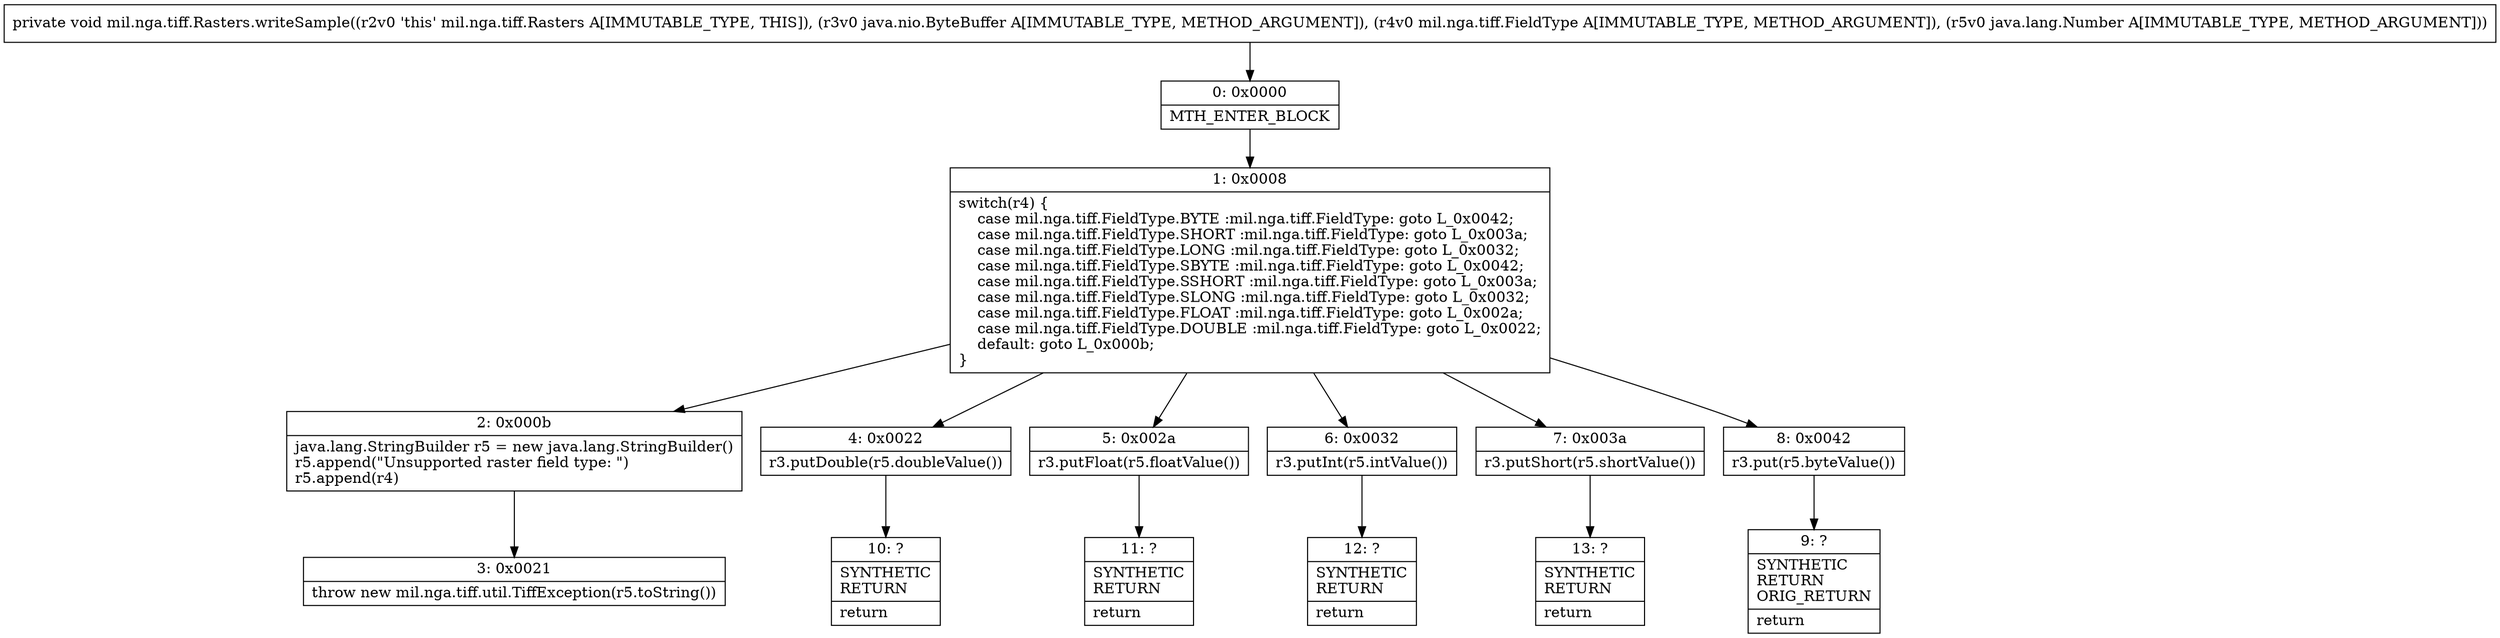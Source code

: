 digraph "CFG formil.nga.tiff.Rasters.writeSample(Ljava\/nio\/ByteBuffer;Lmil\/nga\/tiff\/FieldType;Ljava\/lang\/Number;)V" {
Node_0 [shape=record,label="{0\:\ 0x0000|MTH_ENTER_BLOCK\l}"];
Node_1 [shape=record,label="{1\:\ 0x0008|switch(r4) \{\l    case mil.nga.tiff.FieldType.BYTE :mil.nga.tiff.FieldType: goto L_0x0042;\l    case mil.nga.tiff.FieldType.SHORT :mil.nga.tiff.FieldType: goto L_0x003a;\l    case mil.nga.tiff.FieldType.LONG :mil.nga.tiff.FieldType: goto L_0x0032;\l    case mil.nga.tiff.FieldType.SBYTE :mil.nga.tiff.FieldType: goto L_0x0042;\l    case mil.nga.tiff.FieldType.SSHORT :mil.nga.tiff.FieldType: goto L_0x003a;\l    case mil.nga.tiff.FieldType.SLONG :mil.nga.tiff.FieldType: goto L_0x0032;\l    case mil.nga.tiff.FieldType.FLOAT :mil.nga.tiff.FieldType: goto L_0x002a;\l    case mil.nga.tiff.FieldType.DOUBLE :mil.nga.tiff.FieldType: goto L_0x0022;\l    default: goto L_0x000b;\l\}\l}"];
Node_2 [shape=record,label="{2\:\ 0x000b|java.lang.StringBuilder r5 = new java.lang.StringBuilder()\lr5.append(\"Unsupported raster field type: \")\lr5.append(r4)\l}"];
Node_3 [shape=record,label="{3\:\ 0x0021|throw new mil.nga.tiff.util.TiffException(r5.toString())\l}"];
Node_4 [shape=record,label="{4\:\ 0x0022|r3.putDouble(r5.doubleValue())\l}"];
Node_5 [shape=record,label="{5\:\ 0x002a|r3.putFloat(r5.floatValue())\l}"];
Node_6 [shape=record,label="{6\:\ 0x0032|r3.putInt(r5.intValue())\l}"];
Node_7 [shape=record,label="{7\:\ 0x003a|r3.putShort(r5.shortValue())\l}"];
Node_8 [shape=record,label="{8\:\ 0x0042|r3.put(r5.byteValue())\l}"];
Node_9 [shape=record,label="{9\:\ ?|SYNTHETIC\lRETURN\lORIG_RETURN\l|return\l}"];
Node_10 [shape=record,label="{10\:\ ?|SYNTHETIC\lRETURN\l|return\l}"];
Node_11 [shape=record,label="{11\:\ ?|SYNTHETIC\lRETURN\l|return\l}"];
Node_12 [shape=record,label="{12\:\ ?|SYNTHETIC\lRETURN\l|return\l}"];
Node_13 [shape=record,label="{13\:\ ?|SYNTHETIC\lRETURN\l|return\l}"];
MethodNode[shape=record,label="{private void mil.nga.tiff.Rasters.writeSample((r2v0 'this' mil.nga.tiff.Rasters A[IMMUTABLE_TYPE, THIS]), (r3v0 java.nio.ByteBuffer A[IMMUTABLE_TYPE, METHOD_ARGUMENT]), (r4v0 mil.nga.tiff.FieldType A[IMMUTABLE_TYPE, METHOD_ARGUMENT]), (r5v0 java.lang.Number A[IMMUTABLE_TYPE, METHOD_ARGUMENT])) }"];
MethodNode -> Node_0;
Node_0 -> Node_1;
Node_1 -> Node_2;
Node_1 -> Node_4;
Node_1 -> Node_5;
Node_1 -> Node_6;
Node_1 -> Node_7;
Node_1 -> Node_8;
Node_2 -> Node_3;
Node_4 -> Node_10;
Node_5 -> Node_11;
Node_6 -> Node_12;
Node_7 -> Node_13;
Node_8 -> Node_9;
}

